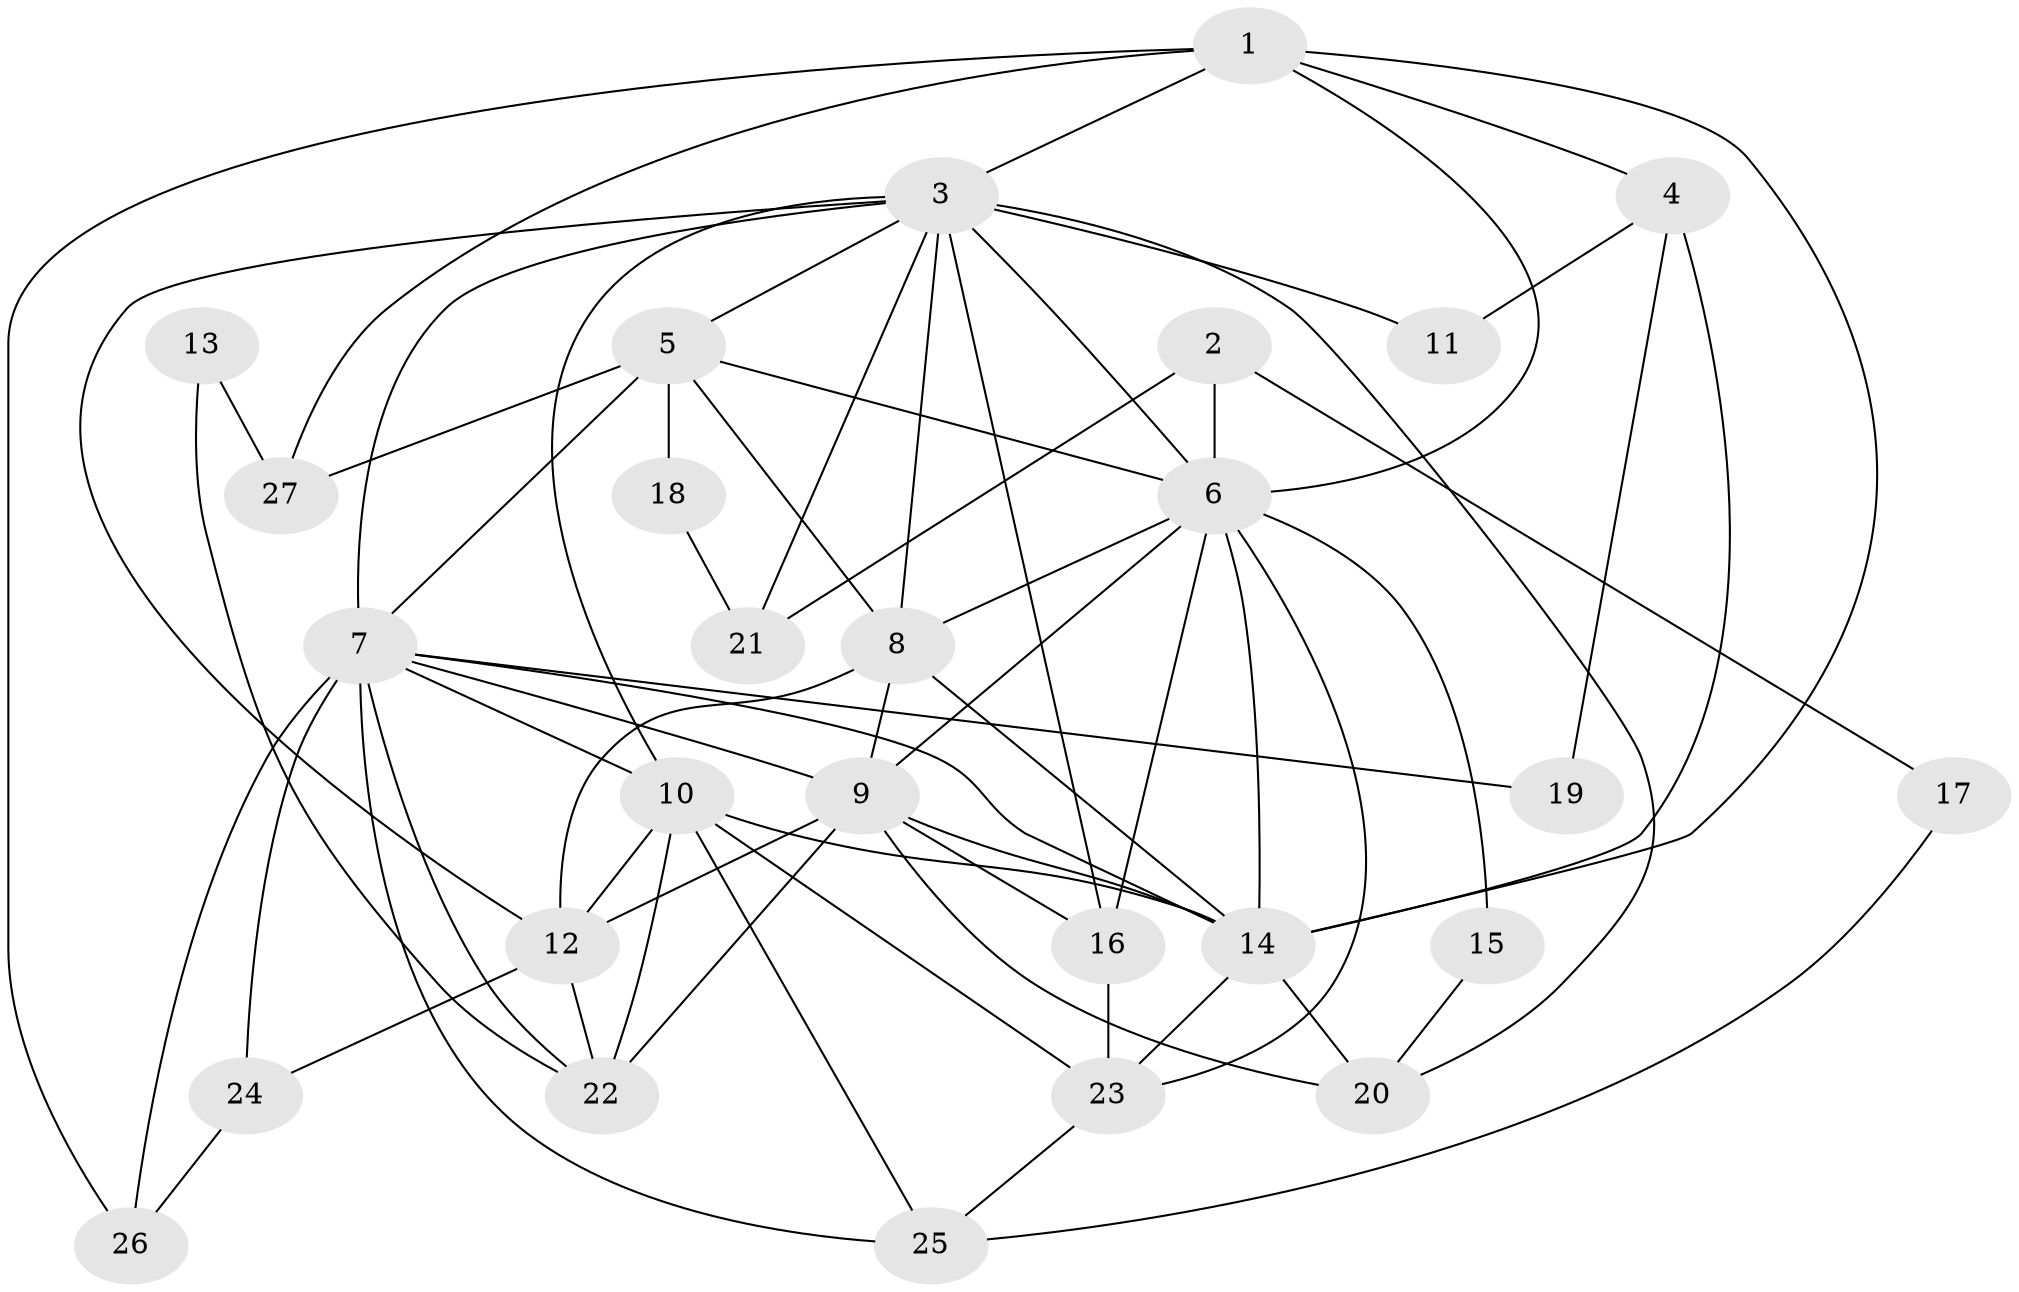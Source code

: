 // original degree distribution, {3: 0.2777777777777778, 4: 0.3333333333333333, 8: 0.018518518518518517, 7: 0.037037037037037035, 2: 0.1111111111111111, 5: 0.12962962962962962, 6: 0.09259259259259259}
// Generated by graph-tools (version 1.1) at 2025/35/03/09/25 02:35:58]
// undirected, 27 vertices, 66 edges
graph export_dot {
graph [start="1"]
  node [color=gray90,style=filled];
  1;
  2;
  3;
  4;
  5;
  6;
  7;
  8;
  9;
  10;
  11;
  12;
  13;
  14;
  15;
  16;
  17;
  18;
  19;
  20;
  21;
  22;
  23;
  24;
  25;
  26;
  27;
  1 -- 3 [weight=1.0];
  1 -- 4 [weight=1.0];
  1 -- 6 [weight=1.0];
  1 -- 14 [weight=1.0];
  1 -- 26 [weight=1.0];
  1 -- 27 [weight=1.0];
  2 -- 6 [weight=1.0];
  2 -- 17 [weight=1.0];
  2 -- 21 [weight=1.0];
  3 -- 5 [weight=1.0];
  3 -- 6 [weight=1.0];
  3 -- 7 [weight=1.0];
  3 -- 8 [weight=1.0];
  3 -- 10 [weight=2.0];
  3 -- 11 [weight=2.0];
  3 -- 12 [weight=1.0];
  3 -- 16 [weight=1.0];
  3 -- 20 [weight=1.0];
  3 -- 21 [weight=1.0];
  4 -- 11 [weight=1.0];
  4 -- 14 [weight=1.0];
  4 -- 19 [weight=1.0];
  5 -- 6 [weight=1.0];
  5 -- 7 [weight=2.0];
  5 -- 8 [weight=1.0];
  5 -- 18 [weight=1.0];
  5 -- 27 [weight=1.0];
  6 -- 8 [weight=1.0];
  6 -- 9 [weight=2.0];
  6 -- 14 [weight=1.0];
  6 -- 15 [weight=1.0];
  6 -- 16 [weight=1.0];
  6 -- 23 [weight=1.0];
  7 -- 9 [weight=1.0];
  7 -- 10 [weight=1.0];
  7 -- 14 [weight=1.0];
  7 -- 19 [weight=1.0];
  7 -- 22 [weight=1.0];
  7 -- 24 [weight=1.0];
  7 -- 25 [weight=1.0];
  7 -- 26 [weight=1.0];
  8 -- 9 [weight=2.0];
  8 -- 12 [weight=1.0];
  8 -- 14 [weight=1.0];
  9 -- 12 [weight=1.0];
  9 -- 14 [weight=2.0];
  9 -- 16 [weight=1.0];
  9 -- 20 [weight=1.0];
  9 -- 22 [weight=1.0];
  10 -- 12 [weight=1.0];
  10 -- 14 [weight=3.0];
  10 -- 22 [weight=2.0];
  10 -- 23 [weight=1.0];
  10 -- 25 [weight=1.0];
  12 -- 22 [weight=1.0];
  12 -- 24 [weight=1.0];
  13 -- 22 [weight=1.0];
  13 -- 27 [weight=1.0];
  14 -- 20 [weight=1.0];
  14 -- 23 [weight=1.0];
  15 -- 20 [weight=1.0];
  16 -- 23 [weight=1.0];
  17 -- 25 [weight=1.0];
  18 -- 21 [weight=1.0];
  23 -- 25 [weight=1.0];
  24 -- 26 [weight=1.0];
}
